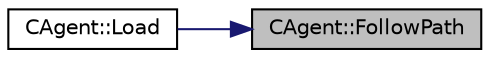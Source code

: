 digraph "CAgent::FollowPath"
{
 // LATEX_PDF_SIZE
  edge [fontname="Helvetica",fontsize="10",labelfontname="Helvetica",labelfontsize="10"];
  node [fontname="Helvetica",fontsize="10",shape=record];
  rankdir="RL";
  Node65 [label="CAgent::FollowPath",height=0.2,width=0.4,color="black", fillcolor="grey75", style="filled", fontcolor="black",tooltip="make the Agent follow a precalculated path"];
  Node65 -> Node66 [dir="back",color="midnightblue",fontsize="10",style="solid",fontname="Helvetica"];
  Node66 [label="CAgent::Load",height=0.2,width=0.4,color="black", fillcolor="white", style="filled",URL="$class_c_agent.html#a744b88d9b408c11bb3406acb6717ddb0",tooltip="loads the component from saved state"];
}
